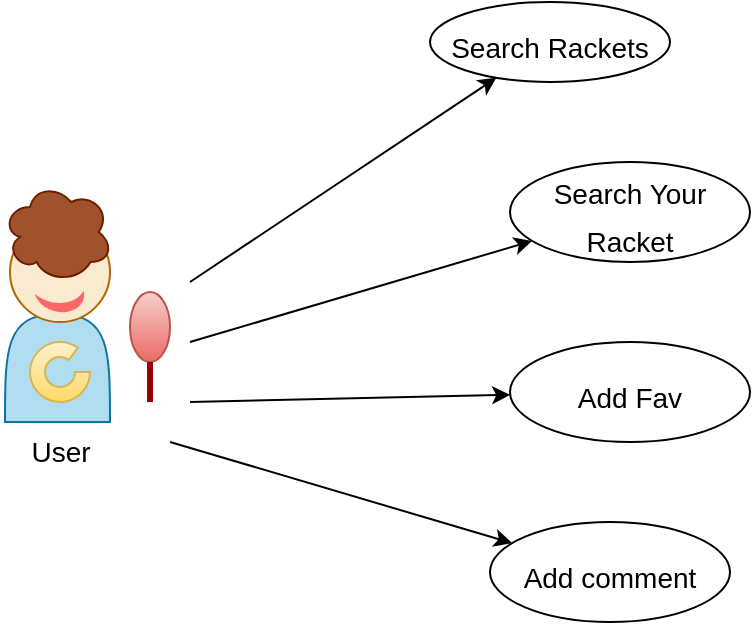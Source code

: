 <mxfile version="16.6.6" type="device"><diagram id="KdXDvgmHqj4wSRdvXx4U" name="Page-1"><mxGraphModel dx="706" dy="440" grid="1" gridSize="10" guides="1" tooltips="1" connect="1" arrows="1" fold="1" page="1" pageScale="1" pageWidth="827" pageHeight="1169" math="0" shadow="0"><root><mxCell id="0"/><mxCell id="1" parent="0"/><mxCell id="dsrcp_dnxwBYpRE9QLIQ-1" value="" style="shape=actor;whiteSpace=wrap;html=1;fillColor=#b1ddf0;strokeColor=#10739e;" parent="1" vertex="1"><mxGeometry x="47.5" y="200" width="52.5" height="90" as="geometry"/></mxCell><mxCell id="dsrcp_dnxwBYpRE9QLIQ-2" value="" style="ellipse;whiteSpace=wrap;html=1;aspect=fixed;fillColor=#FAEACF;strokeColor=#b46504;" parent="1" vertex="1"><mxGeometry x="50" y="190" width="50" height="50" as="geometry"/></mxCell><mxCell id="dsrcp_dnxwBYpRE9QLIQ-3" value="" style="ellipse;whiteSpace=wrap;html=1;fillColor=#f8cecc;strokeColor=#b85450;gradientColor=#ea6b66;" parent="1" vertex="1"><mxGeometry x="110" y="225" width="20" height="35" as="geometry"/></mxCell><mxCell id="dsrcp_dnxwBYpRE9QLIQ-4" value="" style="endArrow=none;html=1;rounded=0;exitX=0.5;exitY=1;exitDx=0;exitDy=0;strokeWidth=3;strokeColor=#990000;" parent="1" source="dsrcp_dnxwBYpRE9QLIQ-3" edge="1"><mxGeometry width="50" height="50" relative="1" as="geometry"><mxPoint x="330" y="290" as="sourcePoint"/><mxPoint x="120" y="280" as="targetPoint"/></mxGeometry></mxCell><mxCell id="dsrcp_dnxwBYpRE9QLIQ-5" value="" style="verticalLabelPosition=bottom;verticalAlign=top;html=1;shape=mxgraph.basic.partConcEllipse;startAngle=0.25;endAngle=0.1;arcWidth=0.5;fillColor=#fff2cc;strokeColor=#d6b656;gradientColor=#ffd966;" parent="1" vertex="1"><mxGeometry x="60" y="250" width="30" height="30" as="geometry"/></mxCell><mxCell id="dsrcp_dnxwBYpRE9QLIQ-6" value="" style="ellipse;shape=cloud;whiteSpace=wrap;html=1;fillColor=#a0522d;fontColor=#ffffff;strokeColor=#6D1F00;" parent="1" vertex="1"><mxGeometry x="46.25" y="170" width="55" height="50" as="geometry"/></mxCell><mxCell id="dsrcp_dnxwBYpRE9QLIQ-7" value="" style="verticalLabelPosition=bottom;verticalAlign=top;html=1;shape=mxgraph.basic.moon;fontSize=20;fillColor=#FF6666;direction=south;rotation=-165;strokeColor=none;" parent="1" vertex="1"><mxGeometry x="62.11" y="221.46" width="25.86" height="15" as="geometry"/></mxCell><mxCell id="dsrcp_dnxwBYpRE9QLIQ-8" value="" style="endArrow=classic;html=1;rounded=0;fontSize=20;strokeColor=#000000;strokeWidth=1;" parent="1" target="dsrcp_dnxwBYpRE9QLIQ-9" edge="1"><mxGeometry width="50" height="50" relative="1" as="geometry"><mxPoint x="140" y="250" as="sourcePoint"/><mxPoint x="310" y="170" as="targetPoint"/></mxGeometry></mxCell><mxCell id="dsrcp_dnxwBYpRE9QLIQ-9" value="&lt;span style=&quot;font-size: 14px&quot;&gt;Search Your Racket&lt;/span&gt;" style="ellipse;whiteSpace=wrap;html=1;fontSize=20;" parent="1" vertex="1"><mxGeometry x="300" y="160" width="120" height="50" as="geometry"/></mxCell><mxCell id="dsrcp_dnxwBYpRE9QLIQ-10" value="" style="endArrow=classic;html=1;rounded=0;fontSize=20;strokeColor=#000000;strokeWidth=1;" parent="1" target="dsrcp_dnxwBYpRE9QLIQ-11" edge="1"><mxGeometry width="50" height="50" relative="1" as="geometry"><mxPoint x="140" y="280" as="sourcePoint"/><mxPoint x="325" y="290" as="targetPoint"/></mxGeometry></mxCell><mxCell id="dsrcp_dnxwBYpRE9QLIQ-11" value="&lt;span style=&quot;font-size: 14px&quot;&gt;Add Fav&lt;/span&gt;" style="ellipse;whiteSpace=wrap;html=1;fontSize=20;" parent="1" vertex="1"><mxGeometry x="300" y="250" width="120" height="50" as="geometry"/></mxCell><mxCell id="dsrcp_dnxwBYpRE9QLIQ-14" value="" style="endArrow=classic;html=1;rounded=0;fontSize=20;strokeColor=#000000;strokeWidth=1;" parent="1" target="dsrcp_dnxwBYpRE9QLIQ-15" edge="1"><mxGeometry width="50" height="50" relative="1" as="geometry"><mxPoint x="140" y="220" as="sourcePoint"/><mxPoint x="290" y="160" as="targetPoint"/></mxGeometry></mxCell><mxCell id="dsrcp_dnxwBYpRE9QLIQ-15" value="&lt;span style=&quot;font-size: 14px&quot;&gt;Search Rackets&lt;/span&gt;" style="ellipse;whiteSpace=wrap;html=1;fontSize=20;" parent="1" vertex="1"><mxGeometry x="260" y="80" width="120" height="40" as="geometry"/></mxCell><mxCell id="dsrcp_dnxwBYpRE9QLIQ-16" value="User" style="text;html=1;align=center;verticalAlign=middle;resizable=0;points=[];autosize=1;strokeColor=none;fillColor=none;fontSize=14;" parent="1" vertex="1"><mxGeometry x="50.04" y="295" width="50" height="20" as="geometry"/></mxCell><mxCell id="dsrcp_dnxwBYpRE9QLIQ-17" value="" style="endArrow=classic;html=1;rounded=0;fontSize=20;strokeColor=#000000;strokeWidth=1;" parent="1" target="dsrcp_dnxwBYpRE9QLIQ-18" edge="1"><mxGeometry width="50" height="50" relative="1" as="geometry"><mxPoint x="130" y="300" as="sourcePoint"/><mxPoint x="315" y="350" as="targetPoint"/></mxGeometry></mxCell><mxCell id="dsrcp_dnxwBYpRE9QLIQ-18" value="&lt;span style=&quot;font-size: 14px&quot;&gt;Add comment&lt;/span&gt;" style="ellipse;whiteSpace=wrap;html=1;fontSize=20;" parent="1" vertex="1"><mxGeometry x="290" y="340" width="120" height="50" as="geometry"/></mxCell></root></mxGraphModel></diagram></mxfile>